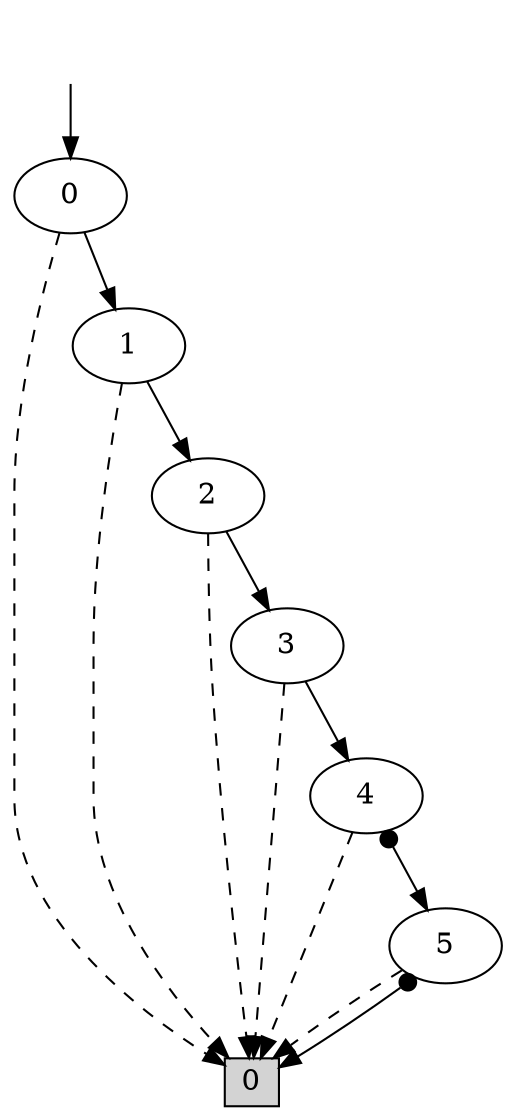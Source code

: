 digraph "DD" {
graph [dpi = 300];
center = true;
edge [dir = forward];
0 [shape=box, label="0", style=filled, shape=box, height=0.3, width=0.3];
root [style=invis];
root -> "18" [style=solid dir=both arrowtail=none];
"18" [label="0"];
"18" -> "0" [style=dashed];
"18" -> "17" [style=solid dir=both arrowtail=none];
"17" [label="1"];
"17" -> "0" [style=dashed];
"17" -> "300002" [style=solid dir=both arrowtail=none];
"300002" [label="2"];
"300002" -> "0" [style=dashed];
"300002" -> "16" [style=solid dir=both arrowtail=none];
"16" [label="3"];
"16" -> "0" [style=dashed];
"16" -> "300001" [style=solid dir=both arrowtail=none];
"300001" [label="4"];
"300001" -> "0" [style=dashed];
"300001" -> "7" [style=solid dir=both arrowtail=dot];
"7" [label="5"];
"7" -> "0" [style=dashed];
"7" -> "0" [style=solid dir=both arrowtail=dot];
{ rank=same; "18"; }
{ rank=same; "17"; }
{ rank=same; "300002"; }
{ rank=same; "16"; }
{ rank=same; "300001"; }
{ rank=same; "7"; }
}
